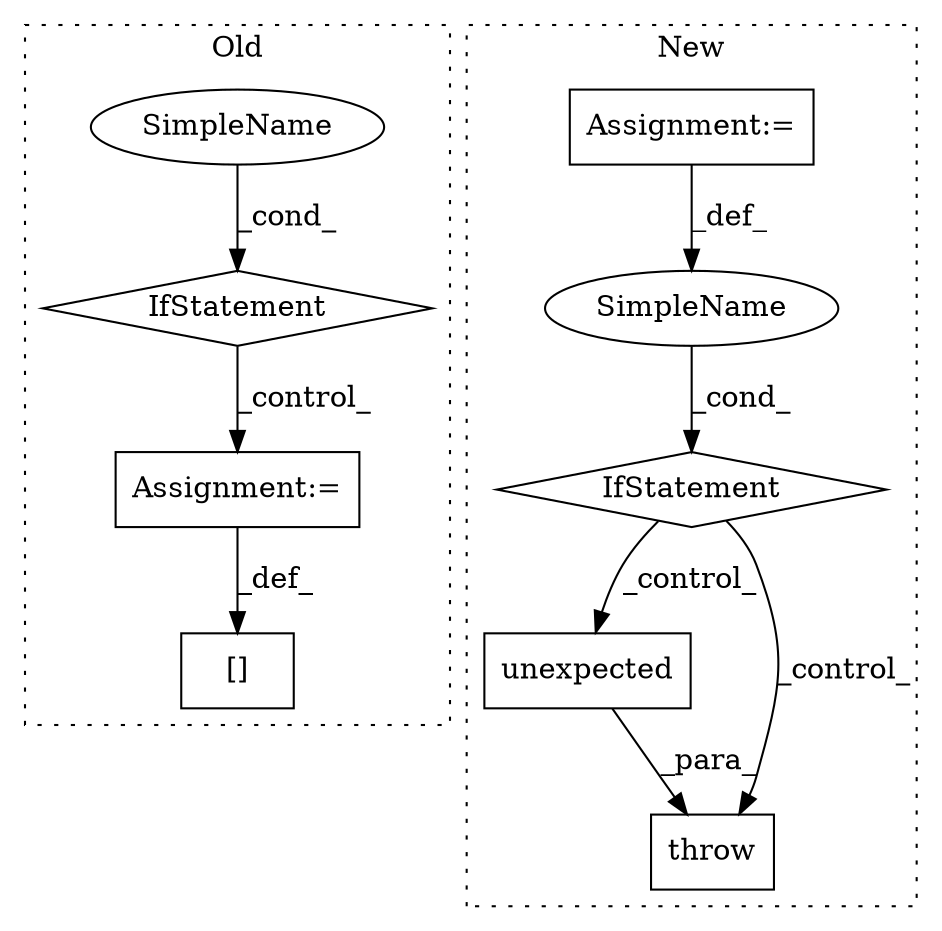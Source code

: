 digraph G {
subgraph cluster0 {
1 [label="IfStatement" a="25" s="3064,3080" l="4,2" shape="diamond"];
6 [label="SimpleName" a="42" s="3068" l="12" shape="ellipse"];
7 [label="Assignment:=" a="7" s="3292" l="1" shape="box"];
8 [label="[]" a="2" s="3251,3291" l="15,1" shape="box"];
label = "Old";
style="dotted";
}
subgraph cluster1 {
2 [label="unexpected" a="32" s="1855" l="12" shape="box"];
3 [label="IfStatement" a="25" s="1784,1818" l="12,2" shape="diamond"];
4 [label="SimpleName" a="42" s="" l="" shape="ellipse"];
5 [label="throw" a="53" s="1832" l="6" shape="box"];
9 [label="Assignment:=" a="7" s="1497" l="3" shape="box"];
label = "New";
style="dotted";
}
1 -> 7 [label="_control_"];
2 -> 5 [label="_para_"];
3 -> 5 [label="_control_"];
3 -> 2 [label="_control_"];
4 -> 3 [label="_cond_"];
6 -> 1 [label="_cond_"];
7 -> 8 [label="_def_"];
9 -> 4 [label="_def_"];
}
